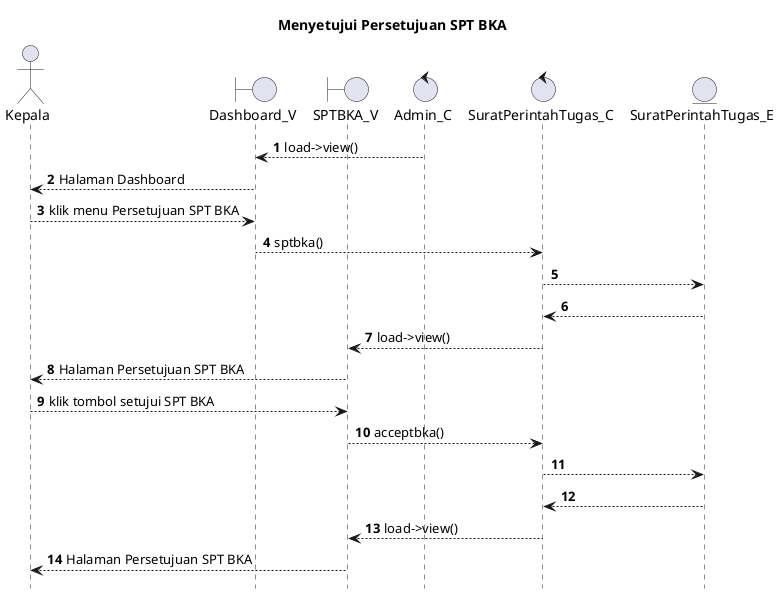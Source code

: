 @startuml

autonumber
hide footbox
title Menyetujui Persetujuan SPT BKA

Actor Kepala
boundary Dashboard_V
boundary SPTBKA_V
control Admin_C
control SuratPerintahTugas_C
Entity SuratPerintahTugas_E

Admin_C --> Dashboard_V: load->view()
Dashboard_V --> Kepala: Halaman Dashboard
Kepala --> Dashboard_V: klik menu Persetujuan SPT BKA
Dashboard_V --> SuratPerintahTugas_C: sptbka()
SuratPerintahTugas_C --> SuratPerintahTugas_E:
    
    SuratPerintahTugas_E --> SuratPerintahTugas_C:
    SuratPerintahTugas_C --> SPTBKA_V: load->view()
    SPTBKA_V --> Kepala: Halaman Persetujuan SPT BKA

Kepala --> SPTBKA_V: klik tombol setujui SPT BKA
SPTBKA_V --> SuratPerintahTugas_C: acceptbka()
SuratPerintahTugas_C --> SuratPerintahTugas_E:
   
    SuratPerintahTugas_E --> SuratPerintahTugas_C:
    SuratPerintahTugas_C --> SPTBKA_V: load->view()
    SPTBKA_V --> Kepala: Halaman Persetujuan SPT BKA

@enduml